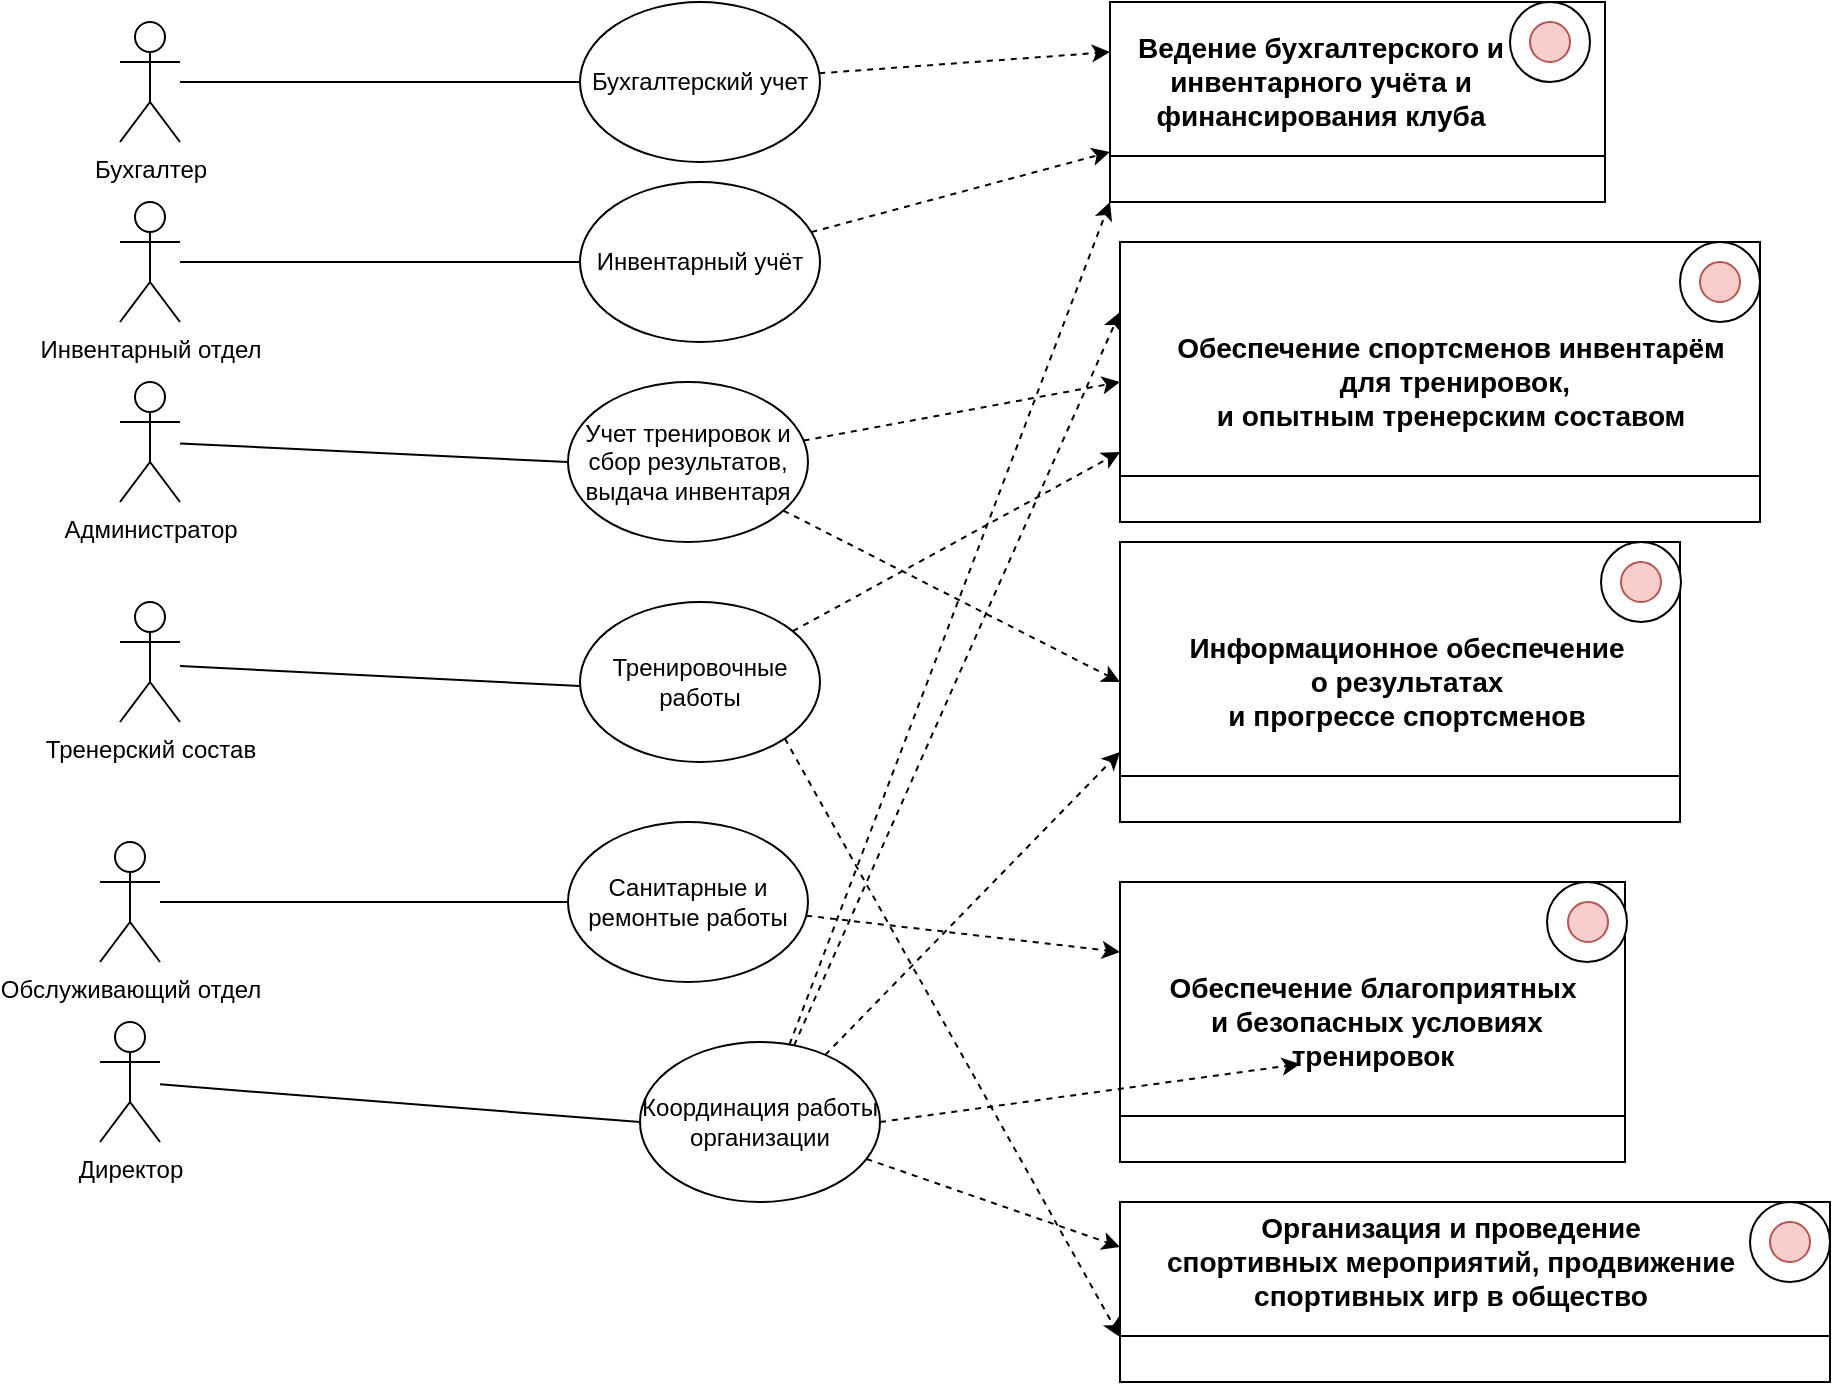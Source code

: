 <mxfile version="22.0.4" type="device">
  <diagram id="DlZBrG6ErR27gA1FAvv3" name="Страница — 1">
    <mxGraphModel dx="1605" dy="1858" grid="1" gridSize="10" guides="1" tooltips="1" connect="1" arrows="1" fold="1" page="1" pageScale="1" pageWidth="827" pageHeight="1169" math="0" shadow="0">
      <root>
        <mxCell id="0" />
        <mxCell id="1" parent="0" />
        <mxCell id="pT50W_Fg0ixp-XstpWAz-1" style="rounded=0;orthogonalLoop=1;jettySize=auto;html=1;endArrow=none;endFill=0;" parent="1" edge="1">
          <mxGeometry relative="1" as="geometry">
            <mxPoint x="160" y="102" as="sourcePoint" />
            <mxPoint x="360" y="112" as="targetPoint" />
          </mxGeometry>
        </mxCell>
        <mxCell id="xElUVAqf65i-jiPUYjtz-1" value="Тренерский состав" style="shape=umlActor;verticalLabelPosition=bottom;verticalAlign=top;html=1;outlineConnect=0;pointerEvents=0;align=center;fontFamily=Helvetica;fontSize=12;fontColor=default;fillColor=none;gradientColor=none;" parent="1" vertex="1">
          <mxGeometry x="130" y="70" width="30" height="60" as="geometry" />
        </mxCell>
        <mxCell id="xElUVAqf65i-jiPUYjtz-58" style="edgeStyle=orthogonalEdgeStyle;rounded=0;orthogonalLoop=1;jettySize=auto;html=1;entryX=0;entryY=0.5;entryDx=0;entryDy=0;fontFamily=Helvetica;fontSize=12;fontColor=default;endArrow=none;endFill=0;" parent="1" source="xElUVAqf65i-jiPUYjtz-2" target="xElUVAqf65i-jiPUYjtz-56" edge="1">
          <mxGeometry relative="1" as="geometry" />
        </mxCell>
        <mxCell id="xElUVAqf65i-jiPUYjtz-2" value="Инвентарный отдел" style="shape=umlActor;verticalLabelPosition=bottom;verticalAlign=top;html=1;outlineConnect=0;pointerEvents=0;align=center;fontFamily=Helvetica;fontSize=12;fontColor=default;fillColor=none;gradientColor=none;" parent="1" vertex="1">
          <mxGeometry x="130" y="-130" width="30" height="60" as="geometry" />
        </mxCell>
        <mxCell id="pT50W_Fg0ixp-XstpWAz-3" style="rounded=0;orthogonalLoop=1;jettySize=auto;html=1;entryX=0;entryY=0.5;entryDx=0;entryDy=0;endArrow=none;endFill=0;" parent="1" source="xElUVAqf65i-jiPUYjtz-4" target="xElUVAqf65i-jiPUYjtz-51" edge="1">
          <mxGeometry relative="1" as="geometry" />
        </mxCell>
        <mxCell id="xElUVAqf65i-jiPUYjtz-4" value="Обслуживающий отдел" style="shape=umlActor;verticalLabelPosition=bottom;verticalAlign=top;html=1;outlineConnect=0;pointerEvents=0;align=center;fontFamily=Helvetica;fontSize=12;fontColor=default;fillColor=none;gradientColor=none;" parent="1" vertex="1">
          <mxGeometry x="120" y="190" width="30" height="60" as="geometry" />
        </mxCell>
        <mxCell id="xElUVAqf65i-jiPUYjtz-53" style="rounded=0;orthogonalLoop=1;jettySize=auto;html=1;entryX=0;entryY=0.5;entryDx=0;entryDy=0;fontFamily=Helvetica;fontSize=12;fontColor=default;endArrow=none;endFill=0;" parent="1" source="xElUVAqf65i-jiPUYjtz-5" target="xElUVAqf65i-jiPUYjtz-46" edge="1">
          <mxGeometry relative="1" as="geometry" />
        </mxCell>
        <mxCell id="xElUVAqf65i-jiPUYjtz-5" value="Бухгалтер" style="shape=umlActor;verticalLabelPosition=bottom;verticalAlign=top;html=1;outlineConnect=0;pointerEvents=0;align=center;fontFamily=Helvetica;fontSize=12;fontColor=default;fillColor=none;gradientColor=none;" parent="1" vertex="1">
          <mxGeometry x="130" y="-220" width="30" height="60" as="geometry" />
        </mxCell>
        <mxCell id="xElUVAqf65i-jiPUYjtz-61" style="rounded=0;orthogonalLoop=1;jettySize=auto;html=1;entryX=0;entryY=0.5;entryDx=0;entryDy=0;fontFamily=Helvetica;fontSize=12;fontColor=default;endArrow=none;endFill=0;" parent="1" source="xElUVAqf65i-jiPUYjtz-8" target="xElUVAqf65i-jiPUYjtz-60" edge="1">
          <mxGeometry relative="1" as="geometry" />
        </mxCell>
        <mxCell id="xElUVAqf65i-jiPUYjtz-8" value="Администратор" style="shape=umlActor;verticalLabelPosition=bottom;verticalAlign=top;html=1;outlineConnect=0;pointerEvents=0;align=center;fontFamily=Helvetica;fontSize=12;fontColor=default;fillColor=none;gradientColor=none;" parent="1" vertex="1">
          <mxGeometry x="130" y="-40" width="30" height="60" as="geometry" />
        </mxCell>
        <mxCell id="xElUVAqf65i-jiPUYjtz-9" value="" style="swimlane;whiteSpace=wrap;html=1;rotation=-180;" parent="1" vertex="1">
          <mxGeometry x="625" y="-230" width="247.5" height="100" as="geometry">
            <mxRectangle x="460" y="310" width="50" height="40" as="alternateBounds" />
          </mxGeometry>
        </mxCell>
        <mxCell id="xElUVAqf65i-jiPUYjtz-10" value="Ведение бухгалтерского и&lt;br style=&quot;font-size: 14px;&quot;&gt;инвентарного учёта и&lt;br style=&quot;font-size: 14px;&quot;&gt;финансирования клуба" style="text;html=1;align=center;verticalAlign=middle;resizable=0;points=[];autosize=1;strokeColor=none;fillColor=none;fontSize=14;fontStyle=1" parent="xElUVAqf65i-jiPUYjtz-9" vertex="1">
          <mxGeometry y="10" width="210" height="60" as="geometry" />
        </mxCell>
        <mxCell id="xElUVAqf65i-jiPUYjtz-11" value="" style="group" parent="xElUVAqf65i-jiPUYjtz-9" vertex="1" connectable="0">
          <mxGeometry x="210" width="40" height="40" as="geometry" />
        </mxCell>
        <mxCell id="xElUVAqf65i-jiPUYjtz-12" value="" style="ellipse;whiteSpace=wrap;html=1;aspect=fixed;" parent="xElUVAqf65i-jiPUYjtz-11" vertex="1">
          <mxGeometry x="-10" width="40" height="40" as="geometry" />
        </mxCell>
        <mxCell id="xElUVAqf65i-jiPUYjtz-13" value="" style="ellipse;whiteSpace=wrap;html=1;aspect=fixed;fillColor=#f8cecc;strokeColor=#b85450;" parent="xElUVAqf65i-jiPUYjtz-11" vertex="1">
          <mxGeometry y="10" width="20" height="20" as="geometry" />
        </mxCell>
        <mxCell id="xElUVAqf65i-jiPUYjtz-14" value="" style="swimlane;whiteSpace=wrap;html=1;rotation=-180;" parent="1" vertex="1">
          <mxGeometry x="630" y="-110" width="320" height="140" as="geometry">
            <mxRectangle x="460" y="310" width="50" height="40" as="alternateBounds" />
          </mxGeometry>
        </mxCell>
        <mxCell id="xElUVAqf65i-jiPUYjtz-15" value="Обеспечение спортсменов инвентарём&lt;br&gt;&amp;nbsp;для тренировок, &lt;br&gt;и опытным тренерским составом" style="text;html=1;align=center;verticalAlign=middle;resizable=0;points=[];autosize=1;strokeColor=none;fillColor=none;fontSize=14;fontStyle=1" parent="xElUVAqf65i-jiPUYjtz-14" vertex="1">
          <mxGeometry x="10" y="40" width="310" height="60" as="geometry" />
        </mxCell>
        <mxCell id="xElUVAqf65i-jiPUYjtz-16" value="" style="ellipse;whiteSpace=wrap;html=1;aspect=fixed;" parent="xElUVAqf65i-jiPUYjtz-14" vertex="1">
          <mxGeometry x="280" width="40" height="40" as="geometry" />
        </mxCell>
        <mxCell id="xElUVAqf65i-jiPUYjtz-17" value="" style="group" parent="xElUVAqf65i-jiPUYjtz-14" vertex="1" connectable="0">
          <mxGeometry x="280" width="40" height="40" as="geometry" />
        </mxCell>
        <mxCell id="xElUVAqf65i-jiPUYjtz-18" value="" style="ellipse;whiteSpace=wrap;html=1;aspect=fixed;fillColor=#f8cecc;strokeColor=#b85450;" parent="xElUVAqf65i-jiPUYjtz-17" vertex="1">
          <mxGeometry x="10" y="10" width="20" height="20" as="geometry" />
        </mxCell>
        <mxCell id="xElUVAqf65i-jiPUYjtz-19" value="" style="swimlane;whiteSpace=wrap;html=1;rotation=-180;" parent="1" vertex="1">
          <mxGeometry x="630" y="40" width="280" height="140" as="geometry">
            <mxRectangle x="460" y="310" width="50" height="40" as="alternateBounds" />
          </mxGeometry>
        </mxCell>
        <mxCell id="xElUVAqf65i-jiPUYjtz-20" value="Информационное обеспечение &lt;br&gt;о результатах &lt;br&gt;и прогрессе спортсменов" style="text;html=1;align=center;verticalAlign=middle;resizable=0;points=[];autosize=1;strokeColor=none;fillColor=none;fontSize=14;fontStyle=1" parent="xElUVAqf65i-jiPUYjtz-19" vertex="1">
          <mxGeometry x="17.5" y="40" width="250" height="60" as="geometry" />
        </mxCell>
        <mxCell id="xElUVAqf65i-jiPUYjtz-21" value="" style="group" parent="xElUVAqf65i-jiPUYjtz-19" vertex="1" connectable="0">
          <mxGeometry x="240.5" width="40" height="40" as="geometry" />
        </mxCell>
        <mxCell id="xElUVAqf65i-jiPUYjtz-22" value="" style="ellipse;whiteSpace=wrap;html=1;aspect=fixed;" parent="xElUVAqf65i-jiPUYjtz-21" vertex="1">
          <mxGeometry width="40" height="40" as="geometry" />
        </mxCell>
        <mxCell id="xElUVAqf65i-jiPUYjtz-23" value="" style="ellipse;whiteSpace=wrap;html=1;aspect=fixed;fillColor=#f8cecc;strokeColor=#b85450;" parent="xElUVAqf65i-jiPUYjtz-21" vertex="1">
          <mxGeometry x="10" y="10" width="20" height="20" as="geometry" />
        </mxCell>
        <mxCell id="xElUVAqf65i-jiPUYjtz-39" value="" style="swimlane;whiteSpace=wrap;html=1;rotation=-180;" parent="1" vertex="1">
          <mxGeometry x="630" y="210" width="252.5" height="140" as="geometry">
            <mxRectangle x="460" y="310" width="50" height="40" as="alternateBounds" />
          </mxGeometry>
        </mxCell>
        <mxCell id="xElUVAqf65i-jiPUYjtz-40" value="Обеспечение благоприятных&lt;br&gt;&amp;nbsp;и безопасных условиях &lt;br&gt;тренировок" style="text;html=1;align=center;verticalAlign=middle;resizable=0;points=[];autosize=1;strokeColor=none;fillColor=none;fontSize=14;fontStyle=1" parent="xElUVAqf65i-jiPUYjtz-39" vertex="1">
          <mxGeometry x="11.25" y="40" width="230" height="60" as="geometry" />
        </mxCell>
        <mxCell id="xElUVAqf65i-jiPUYjtz-41" value="" style="ellipse;whiteSpace=wrap;html=1;aspect=fixed;" parent="xElUVAqf65i-jiPUYjtz-39" vertex="1">
          <mxGeometry x="213.5" width="40" height="40" as="geometry" />
        </mxCell>
        <mxCell id="xElUVAqf65i-jiPUYjtz-42" value="" style="group" parent="xElUVAqf65i-jiPUYjtz-39" vertex="1" connectable="0">
          <mxGeometry x="214" width="40" height="40" as="geometry" />
        </mxCell>
        <mxCell id="xElUVAqf65i-jiPUYjtz-43" value="" style="ellipse;whiteSpace=wrap;html=1;aspect=fixed;fillColor=#f8cecc;strokeColor=#b85450;" parent="xElUVAqf65i-jiPUYjtz-42" vertex="1">
          <mxGeometry x="10" y="10" width="20" height="20" as="geometry" />
        </mxCell>
        <mxCell id="xElUVAqf65i-jiPUYjtz-54" style="rounded=0;orthogonalLoop=1;jettySize=auto;html=1;entryX=1;entryY=0.75;entryDx=0;entryDy=0;fontFamily=Helvetica;fontSize=12;fontColor=default;dashed=1;" parent="1" source="xElUVAqf65i-jiPUYjtz-46" target="xElUVAqf65i-jiPUYjtz-9" edge="1">
          <mxGeometry relative="1" as="geometry" />
        </mxCell>
        <mxCell id="xElUVAqf65i-jiPUYjtz-46" value="Бухгалтерский учет" style="ellipse;whiteSpace=wrap;html=1;pointerEvents=0;align=center;verticalAlign=middle;fontFamily=Helvetica;fontSize=12;fontColor=default;fillColor=none;gradientColor=none;" parent="1" vertex="1">
          <mxGeometry x="360" y="-230" width="120" height="80" as="geometry" />
        </mxCell>
        <mxCell id="pT50W_Fg0ixp-XstpWAz-6" style="rounded=0;orthogonalLoop=1;jettySize=auto;html=1;dashed=1;entryX=1;entryY=0;entryDx=0;entryDy=0;" parent="1" source="xElUVAqf65i-jiPUYjtz-48" target="xElUVAqf65i-jiPUYjtz-9" edge="1">
          <mxGeometry relative="1" as="geometry">
            <mxPoint x="760" y="-20" as="targetPoint" />
          </mxGeometry>
        </mxCell>
        <mxCell id="pT50W_Fg0ixp-XstpWAz-7" style="rounded=0;orthogonalLoop=1;jettySize=auto;html=1;entryX=1;entryY=0.75;entryDx=0;entryDy=0;dashed=1;" parent="1" source="xElUVAqf65i-jiPUYjtz-48" target="xElUVAqf65i-jiPUYjtz-14" edge="1">
          <mxGeometry relative="1" as="geometry" />
        </mxCell>
        <mxCell id="pT50W_Fg0ixp-XstpWAz-8" style="rounded=0;orthogonalLoop=1;jettySize=auto;html=1;entryX=1;entryY=0.5;entryDx=0;entryDy=0;dashed=1;exitX=1;exitY=0.5;exitDx=0;exitDy=0;" parent="1" source="xElUVAqf65i-jiPUYjtz-48" edge="1">
          <mxGeometry relative="1" as="geometry">
            <mxPoint x="468.895" y="227.146" as="sourcePoint" />
            <mxPoint x="720" y="301" as="targetPoint" />
          </mxGeometry>
        </mxCell>
        <mxCell id="pT50W_Fg0ixp-XstpWAz-9" style="rounded=0;orthogonalLoop=1;jettySize=auto;html=1;entryX=1;entryY=0.25;entryDx=0;entryDy=0;dashed=1;" parent="1" source="xElUVAqf65i-jiPUYjtz-48" target="xElUVAqf65i-jiPUYjtz-19" edge="1">
          <mxGeometry relative="1" as="geometry" />
        </mxCell>
        <mxCell id="4iYz66AZoEJPzGgKRqDe-9" style="rounded=0;orthogonalLoop=1;jettySize=auto;html=1;entryX=1;entryY=0.75;entryDx=0;entryDy=0;dashed=1;" edge="1" parent="1" source="xElUVAqf65i-jiPUYjtz-48" target="4iYz66AZoEJPzGgKRqDe-1">
          <mxGeometry relative="1" as="geometry" />
        </mxCell>
        <mxCell id="xElUVAqf65i-jiPUYjtz-48" value="Координация работы организации" style="ellipse;whiteSpace=wrap;html=1;pointerEvents=0;align=center;verticalAlign=middle;fontFamily=Helvetica;fontSize=12;fontColor=default;fillColor=none;gradientColor=none;" parent="1" vertex="1">
          <mxGeometry x="390" y="290" width="120" height="80" as="geometry" />
        </mxCell>
        <mxCell id="pT50W_Fg0ixp-XstpWAz-2" style="rounded=0;orthogonalLoop=1;jettySize=auto;html=1;entryX=1;entryY=0.25;entryDx=0;entryDy=0;dashed=1;" parent="1" source="xElUVAqf65i-jiPUYjtz-49" target="xElUVAqf65i-jiPUYjtz-14" edge="1">
          <mxGeometry relative="1" as="geometry" />
        </mxCell>
        <mxCell id="4iYz66AZoEJPzGgKRqDe-11" style="rounded=0;orthogonalLoop=1;jettySize=auto;html=1;exitX=1;exitY=1;exitDx=0;exitDy=0;entryX=1;entryY=0.25;entryDx=0;entryDy=0;dashed=1;" edge="1" parent="1" source="xElUVAqf65i-jiPUYjtz-49" target="4iYz66AZoEJPzGgKRqDe-1">
          <mxGeometry relative="1" as="geometry" />
        </mxCell>
        <mxCell id="xElUVAqf65i-jiPUYjtz-49" value="Тренировочные работы" style="ellipse;whiteSpace=wrap;html=1;pointerEvents=0;align=center;verticalAlign=middle;fontFamily=Helvetica;fontSize=12;fontColor=default;fillColor=none;gradientColor=none;" parent="1" vertex="1">
          <mxGeometry x="360" y="70" width="120" height="80" as="geometry" />
        </mxCell>
        <mxCell id="pT50W_Fg0ixp-XstpWAz-4" style="rounded=0;orthogonalLoop=1;jettySize=auto;html=1;entryX=1;entryY=0.75;entryDx=0;entryDy=0;dashed=1;" parent="1" source="xElUVAqf65i-jiPUYjtz-51" target="xElUVAqf65i-jiPUYjtz-39" edge="1">
          <mxGeometry relative="1" as="geometry" />
        </mxCell>
        <mxCell id="xElUVAqf65i-jiPUYjtz-51" value="Санитарные и ремонтые работы" style="ellipse;whiteSpace=wrap;html=1;pointerEvents=0;align=center;verticalAlign=middle;fontFamily=Helvetica;fontSize=12;fontColor=default;fillColor=none;gradientColor=none;" parent="1" vertex="1">
          <mxGeometry x="354" y="180" width="120" height="80" as="geometry" />
        </mxCell>
        <mxCell id="xElUVAqf65i-jiPUYjtz-59" style="rounded=0;orthogonalLoop=1;jettySize=auto;html=1;entryX=1;entryY=0.25;entryDx=0;entryDy=0;fontFamily=Helvetica;fontSize=12;fontColor=default;dashed=1;" parent="1" source="xElUVAqf65i-jiPUYjtz-56" target="xElUVAqf65i-jiPUYjtz-9" edge="1">
          <mxGeometry relative="1" as="geometry" />
        </mxCell>
        <mxCell id="xElUVAqf65i-jiPUYjtz-56" value="Инвентарный учёт" style="ellipse;whiteSpace=wrap;html=1;pointerEvents=0;align=center;verticalAlign=middle;fontFamily=Helvetica;fontSize=12;fontColor=default;fillColor=none;gradientColor=none;" parent="1" vertex="1">
          <mxGeometry x="360" y="-140" width="120" height="80" as="geometry" />
        </mxCell>
        <mxCell id="xElUVAqf65i-jiPUYjtz-62" style="rounded=0;orthogonalLoop=1;jettySize=auto;html=1;fontFamily=Helvetica;fontSize=12;fontColor=default;dashed=1;entryX=1;entryY=0.5;entryDx=0;entryDy=0;" parent="1" source="xElUVAqf65i-jiPUYjtz-60" target="xElUVAqf65i-jiPUYjtz-19" edge="1">
          <mxGeometry relative="1" as="geometry">
            <mxPoint x="720.0" y="-10" as="targetPoint" />
          </mxGeometry>
        </mxCell>
        <mxCell id="xElUVAqf65i-jiPUYjtz-63" style="rounded=0;orthogonalLoop=1;jettySize=auto;html=1;entryX=1;entryY=0.5;entryDx=0;entryDy=0;fontFamily=Helvetica;fontSize=12;fontColor=default;dashed=1;" parent="1" source="xElUVAqf65i-jiPUYjtz-60" target="xElUVAqf65i-jiPUYjtz-14" edge="1">
          <mxGeometry relative="1" as="geometry" />
        </mxCell>
        <mxCell id="xElUVAqf65i-jiPUYjtz-60" value="Учет тренировок и сбор результатов, выдача инвентаря" style="ellipse;whiteSpace=wrap;html=1;pointerEvents=0;align=center;verticalAlign=middle;fontFamily=Helvetica;fontSize=12;fontColor=default;fillColor=none;gradientColor=none;" parent="1" vertex="1">
          <mxGeometry x="354" y="-40" width="120" height="80" as="geometry" />
        </mxCell>
        <mxCell id="pT50W_Fg0ixp-XstpWAz-5" style="rounded=0;orthogonalLoop=1;jettySize=auto;html=1;entryX=0;entryY=0.5;entryDx=0;entryDy=0;endArrow=none;endFill=0;" parent="1" source="xElUVAqf65i-jiPUYjtz-65" target="xElUVAqf65i-jiPUYjtz-48" edge="1">
          <mxGeometry relative="1" as="geometry" />
        </mxCell>
        <mxCell id="xElUVAqf65i-jiPUYjtz-65" value="Директор" style="shape=umlActor;verticalLabelPosition=bottom;verticalAlign=top;html=1;outlineConnect=0;pointerEvents=0;align=center;fontFamily=Helvetica;fontSize=12;fontColor=default;fillColor=none;gradientColor=none;" parent="1" vertex="1">
          <mxGeometry x="120" y="280" width="30" height="60" as="geometry" />
        </mxCell>
        <mxCell id="4iYz66AZoEJPzGgKRqDe-1" value="" style="swimlane;whiteSpace=wrap;html=1;rotation=-180;" vertex="1" parent="1">
          <mxGeometry x="630" y="370" width="355" height="90" as="geometry">
            <mxRectangle x="460" y="310" width="50" height="40" as="alternateBounds" />
          </mxGeometry>
        </mxCell>
        <mxCell id="4iYz66AZoEJPzGgKRqDe-2" value="Организация и проведение &lt;br&gt;спортивных мероприятий, продвижение &lt;br&gt;спортивных игр в общество" style="text;html=1;align=center;verticalAlign=middle;resizable=0;points=[];autosize=1;strokeColor=none;fillColor=none;fontSize=14;fontStyle=1" vertex="1" parent="4iYz66AZoEJPzGgKRqDe-1">
          <mxGeometry x="5" width="320" height="60" as="geometry" />
        </mxCell>
        <mxCell id="4iYz66AZoEJPzGgKRqDe-3" value="" style="ellipse;whiteSpace=wrap;html=1;aspect=fixed;" vertex="1" parent="4iYz66AZoEJPzGgKRqDe-1">
          <mxGeometry x="315" width="40" height="40" as="geometry" />
        </mxCell>
        <mxCell id="4iYz66AZoEJPzGgKRqDe-5" value="" style="ellipse;whiteSpace=wrap;html=1;aspect=fixed;fillColor=#f8cecc;strokeColor=#b85450;" vertex="1" parent="4iYz66AZoEJPzGgKRqDe-1">
          <mxGeometry x="325" y="10" width="20" height="20" as="geometry" />
        </mxCell>
      </root>
    </mxGraphModel>
  </diagram>
</mxfile>
